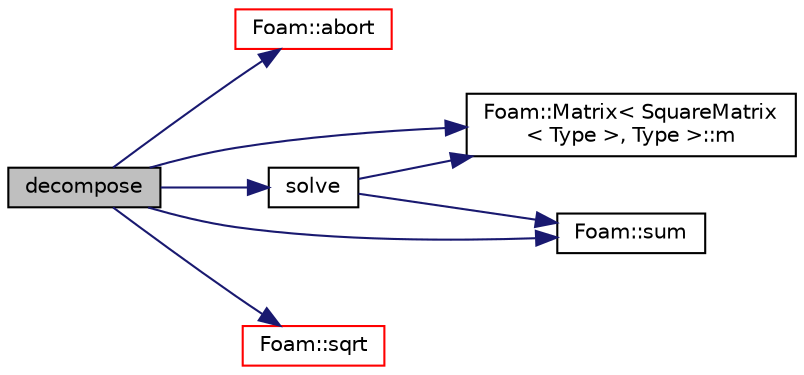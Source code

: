 digraph "decompose"
{
  bgcolor="transparent";
  edge [fontname="Helvetica",fontsize="10",labelfontname="Helvetica",labelfontsize="10"];
  node [fontname="Helvetica",fontsize="10",shape=record];
  rankdir="LR";
  Node1 [label="decompose",height=0.2,width=0.4,color="black", fillcolor="grey75", style="filled", fontcolor="black"];
  Node1 -> Node2 [color="midnightblue",fontsize="10",style="solid",fontname="Helvetica"];
  Node2 [label="Foam::abort",height=0.2,width=0.4,color="red",URL="$a10909.html#a447107a607d03e417307c203fa5fb44b"];
  Node1 -> Node3 [color="midnightblue",fontsize="10",style="solid",fontname="Helvetica"];
  Node3 [label="Foam::Matrix\< SquareMatrix\l\< Type \>, Type \>::m",height=0.2,width=0.4,color="black",URL="$a01475.html#a28db6159f26f200807be19ad57dd0340",tooltip="Return the number of rows. "];
  Node1 -> Node4 [color="midnightblue",fontsize="10",style="solid",fontname="Helvetica"];
  Node4 [label="solve",height=0.2,width=0.4,color="black",URL="$a01405.html#ac3d2138e4eb4f7a7add444069fe2c91a",tooltip="Solve the linear system with the given source. "];
  Node4 -> Node3 [color="midnightblue",fontsize="10",style="solid",fontname="Helvetica"];
  Node4 -> Node5 [color="midnightblue",fontsize="10",style="solid",fontname="Helvetica"];
  Node5 [label="Foam::sum",height=0.2,width=0.4,color="black",URL="$a10909.html#a3d8733143aad0e03b300186ab4bef137"];
  Node1 -> Node6 [color="midnightblue",fontsize="10",style="solid",fontname="Helvetica"];
  Node6 [label="Foam::sqrt",height=0.2,width=0.4,color="red",URL="$a10909.html#a8616bd62eebf2342a80222fecb1bda71"];
  Node1 -> Node5 [color="midnightblue",fontsize="10",style="solid",fontname="Helvetica"];
}
